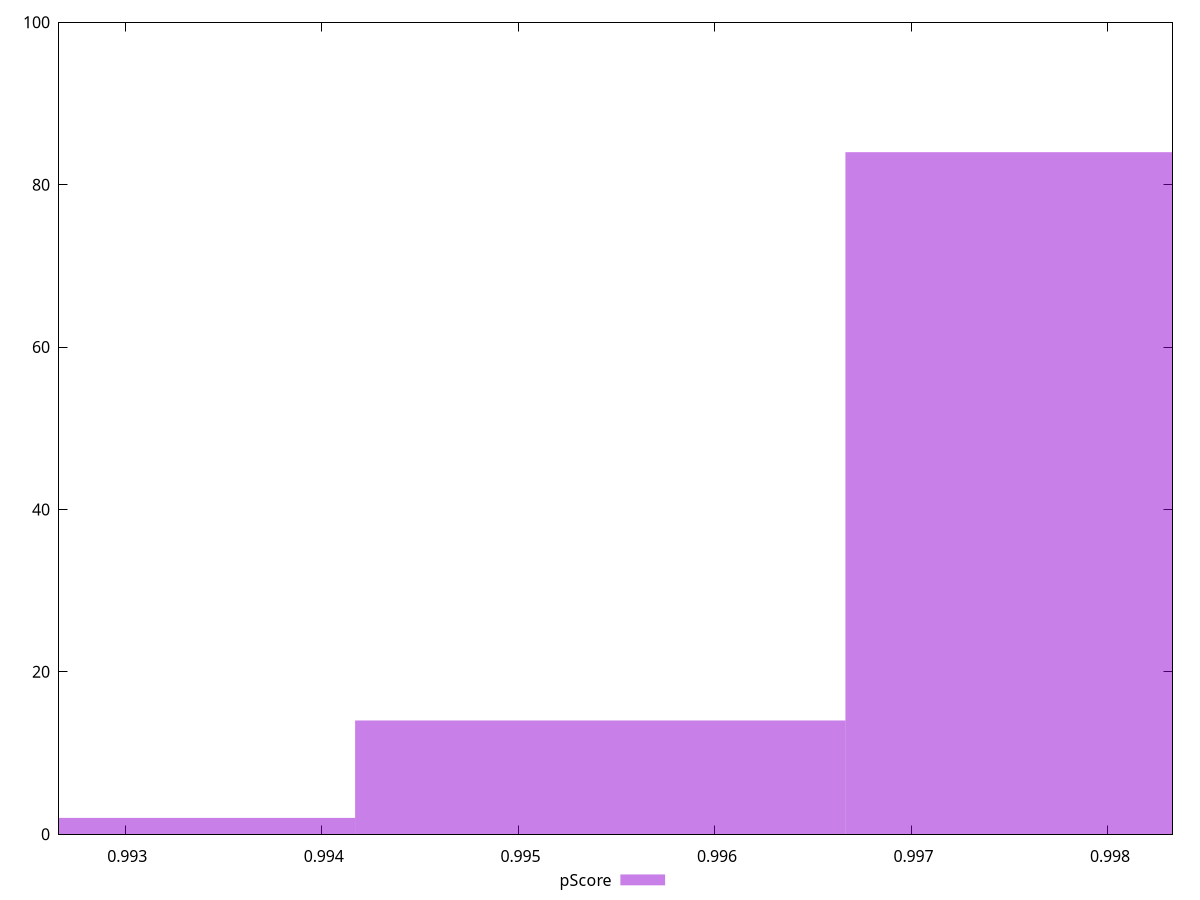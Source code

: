 reset

$pScore <<EOF
0.9929218715893394 2
0.9979114287330044 84
0.9954166501611719 14
EOF

set key outside below
set boxwidth 0.002494778571832511
set xrange [0.9926625711387691:0.9983281842215922]
set yrange [0:100]
set trange [0:100]
set style fill transparent solid 0.5 noborder
set terminal svg size 640, 490 enhanced background rgb 'white'
set output "report_00025_2021-02-22T21:38:55.199Z/interactive/samples/pages+cached+noadtech+nomedia+nocss/pScore/histogram.svg"

plot $pScore title "pScore" with boxes

reset
